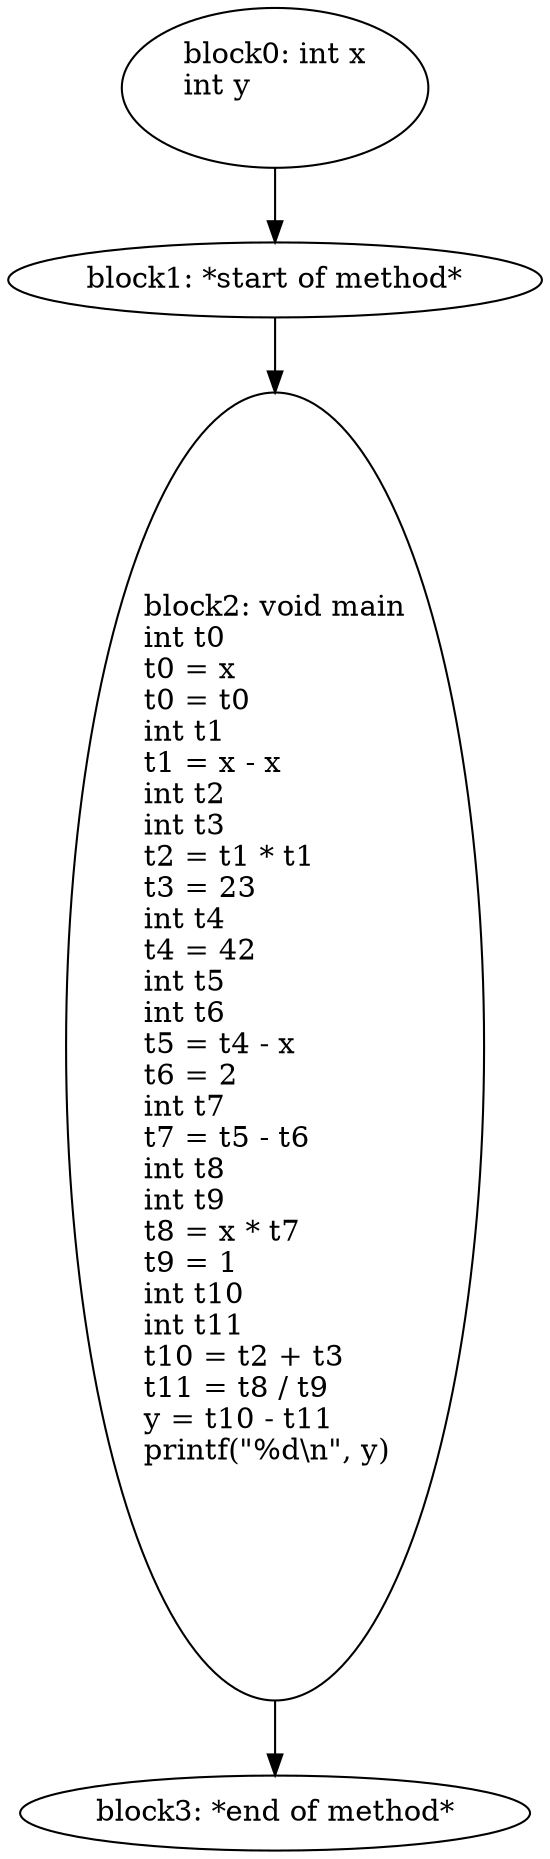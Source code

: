 digraph G {
  block0 [ label="block0: int\ x\lint\ y\l\l" ];
  block1 [ label="block1: *start\ of\ method*\l" ];
  block2 [ label="block2: void\ main\lint\ t0\lt0\ =\ x\lt0\ =\ t0\lint\ t1\lt1\ =\ x\ -\ x\lint\ t2\lint\ t3\lt2\ =\ t1\ *\ t1\lt3\ =\ 23\lint\ t4\lt4\ =\ 42\lint\ t5\lint\ t6\lt5\ =\ t4\ -\ x\lt6\ =\ 2\lint\ t7\lt7\ =\ t5\ -\ t6\lint\ t8\lint\ t9\lt8\ =\ x\ *\ t7\lt9\ =\ 1\lint\ t10\lint\ t11\lt10\ =\ t2\ +\ t3\lt11\ =\ t8\ /\ t9\ly\ =\ t10\ -\ t11\lprintf\(\"%d\\n\"\,\ y\)\l\l" ];
  block3 [ label="block3: *end\ of\ method*\l" ];
  block0 -> block1;
  block1 -> block2;
  block2 -> block3;
}
